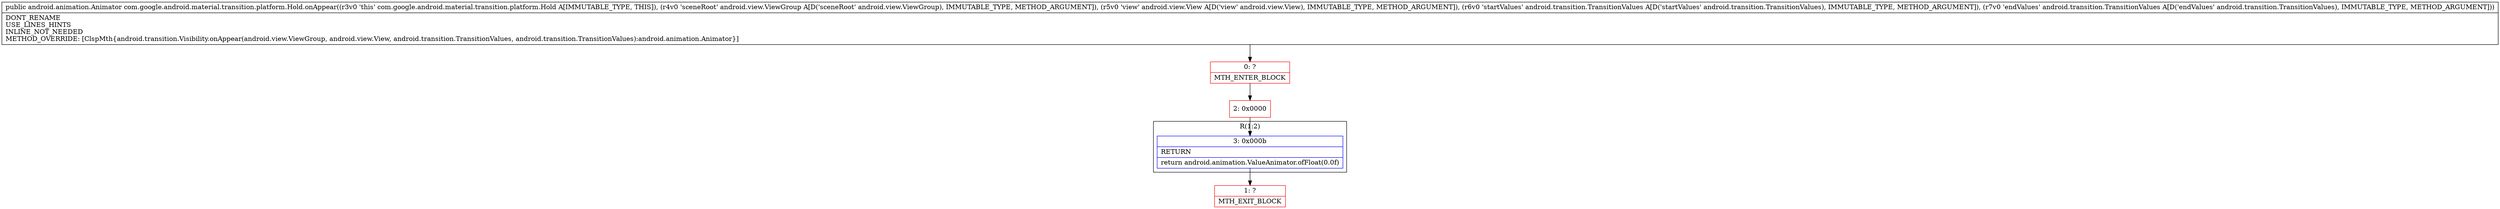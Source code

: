 digraph "CFG forcom.google.android.material.transition.platform.Hold.onAppear(Landroid\/view\/ViewGroup;Landroid\/view\/View;Landroid\/transition\/TransitionValues;Landroid\/transition\/TransitionValues;)Landroid\/animation\/Animator;" {
subgraph cluster_Region_1842262734 {
label = "R(1:2)";
node [shape=record,color=blue];
Node_3 [shape=record,label="{3\:\ 0x000b|RETURN\l|return android.animation.ValueAnimator.ofFloat(0.0f)\l}"];
}
Node_0 [shape=record,color=red,label="{0\:\ ?|MTH_ENTER_BLOCK\l}"];
Node_2 [shape=record,color=red,label="{2\:\ 0x0000}"];
Node_1 [shape=record,color=red,label="{1\:\ ?|MTH_EXIT_BLOCK\l}"];
MethodNode[shape=record,label="{public android.animation.Animator com.google.android.material.transition.platform.Hold.onAppear((r3v0 'this' com.google.android.material.transition.platform.Hold A[IMMUTABLE_TYPE, THIS]), (r4v0 'sceneRoot' android.view.ViewGroup A[D('sceneRoot' android.view.ViewGroup), IMMUTABLE_TYPE, METHOD_ARGUMENT]), (r5v0 'view' android.view.View A[D('view' android.view.View), IMMUTABLE_TYPE, METHOD_ARGUMENT]), (r6v0 'startValues' android.transition.TransitionValues A[D('startValues' android.transition.TransitionValues), IMMUTABLE_TYPE, METHOD_ARGUMENT]), (r7v0 'endValues' android.transition.TransitionValues A[D('endValues' android.transition.TransitionValues), IMMUTABLE_TYPE, METHOD_ARGUMENT]))  | DONT_RENAME\lUSE_LINES_HINTS\lINLINE_NOT_NEEDED\lMETHOD_OVERRIDE: [ClspMth\{android.transition.Visibility.onAppear(android.view.ViewGroup, android.view.View, android.transition.TransitionValues, android.transition.TransitionValues):android.animation.Animator\}]\l}"];
MethodNode -> Node_0;Node_3 -> Node_1;
Node_0 -> Node_2;
Node_2 -> Node_3;
}

